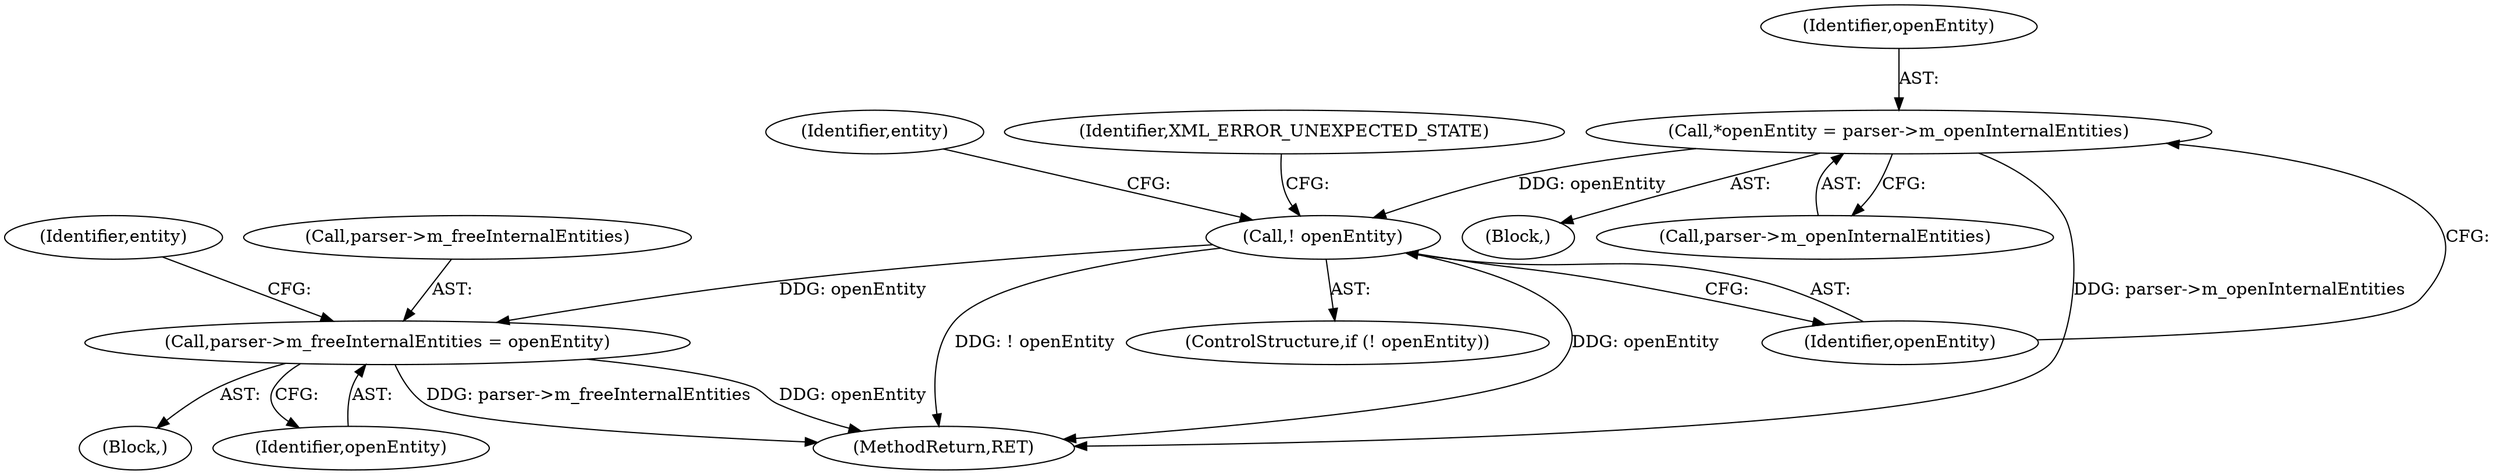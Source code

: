 digraph "0_libexpat_c20b758c332d9a13afbbb276d30db1d183a85d43_1@API" {
"1000115" [label="(Call,*openEntity = parser->m_openInternalEntities)"];
"1000121" [label="(Call,! openEntity)"];
"1000257" [label="(Call,parser->m_freeInternalEntities = openEntity)"];
"1000237" [label="(Block,)"];
"1000122" [label="(Identifier,openEntity)"];
"1000117" [label="(Call,parser->m_openInternalEntities)"];
"1000115" [label="(Call,*openEntity = parser->m_openInternalEntities)"];
"1000126" [label="(Identifier,entity)"];
"1000258" [label="(Call,parser->m_freeInternalEntities)"];
"1000332" [label="(MethodReturn,RET)"];
"1000124" [label="(Identifier,XML_ERROR_UNEXPECTED_STATE)"];
"1000108" [label="(Block,)"];
"1000116" [label="(Identifier,openEntity)"];
"1000261" [label="(Identifier,openEntity)"];
"1000264" [label="(Identifier,entity)"];
"1000121" [label="(Call,! openEntity)"];
"1000120" [label="(ControlStructure,if (! openEntity))"];
"1000257" [label="(Call,parser->m_freeInternalEntities = openEntity)"];
"1000115" -> "1000108"  [label="AST: "];
"1000115" -> "1000117"  [label="CFG: "];
"1000116" -> "1000115"  [label="AST: "];
"1000117" -> "1000115"  [label="AST: "];
"1000122" -> "1000115"  [label="CFG: "];
"1000115" -> "1000332"  [label="DDG: parser->m_openInternalEntities"];
"1000115" -> "1000121"  [label="DDG: openEntity"];
"1000121" -> "1000120"  [label="AST: "];
"1000121" -> "1000122"  [label="CFG: "];
"1000122" -> "1000121"  [label="AST: "];
"1000124" -> "1000121"  [label="CFG: "];
"1000126" -> "1000121"  [label="CFG: "];
"1000121" -> "1000332"  [label="DDG: ! openEntity"];
"1000121" -> "1000332"  [label="DDG: openEntity"];
"1000121" -> "1000257"  [label="DDG: openEntity"];
"1000257" -> "1000237"  [label="AST: "];
"1000257" -> "1000261"  [label="CFG: "];
"1000258" -> "1000257"  [label="AST: "];
"1000261" -> "1000257"  [label="AST: "];
"1000264" -> "1000257"  [label="CFG: "];
"1000257" -> "1000332"  [label="DDG: parser->m_freeInternalEntities"];
"1000257" -> "1000332"  [label="DDG: openEntity"];
}
